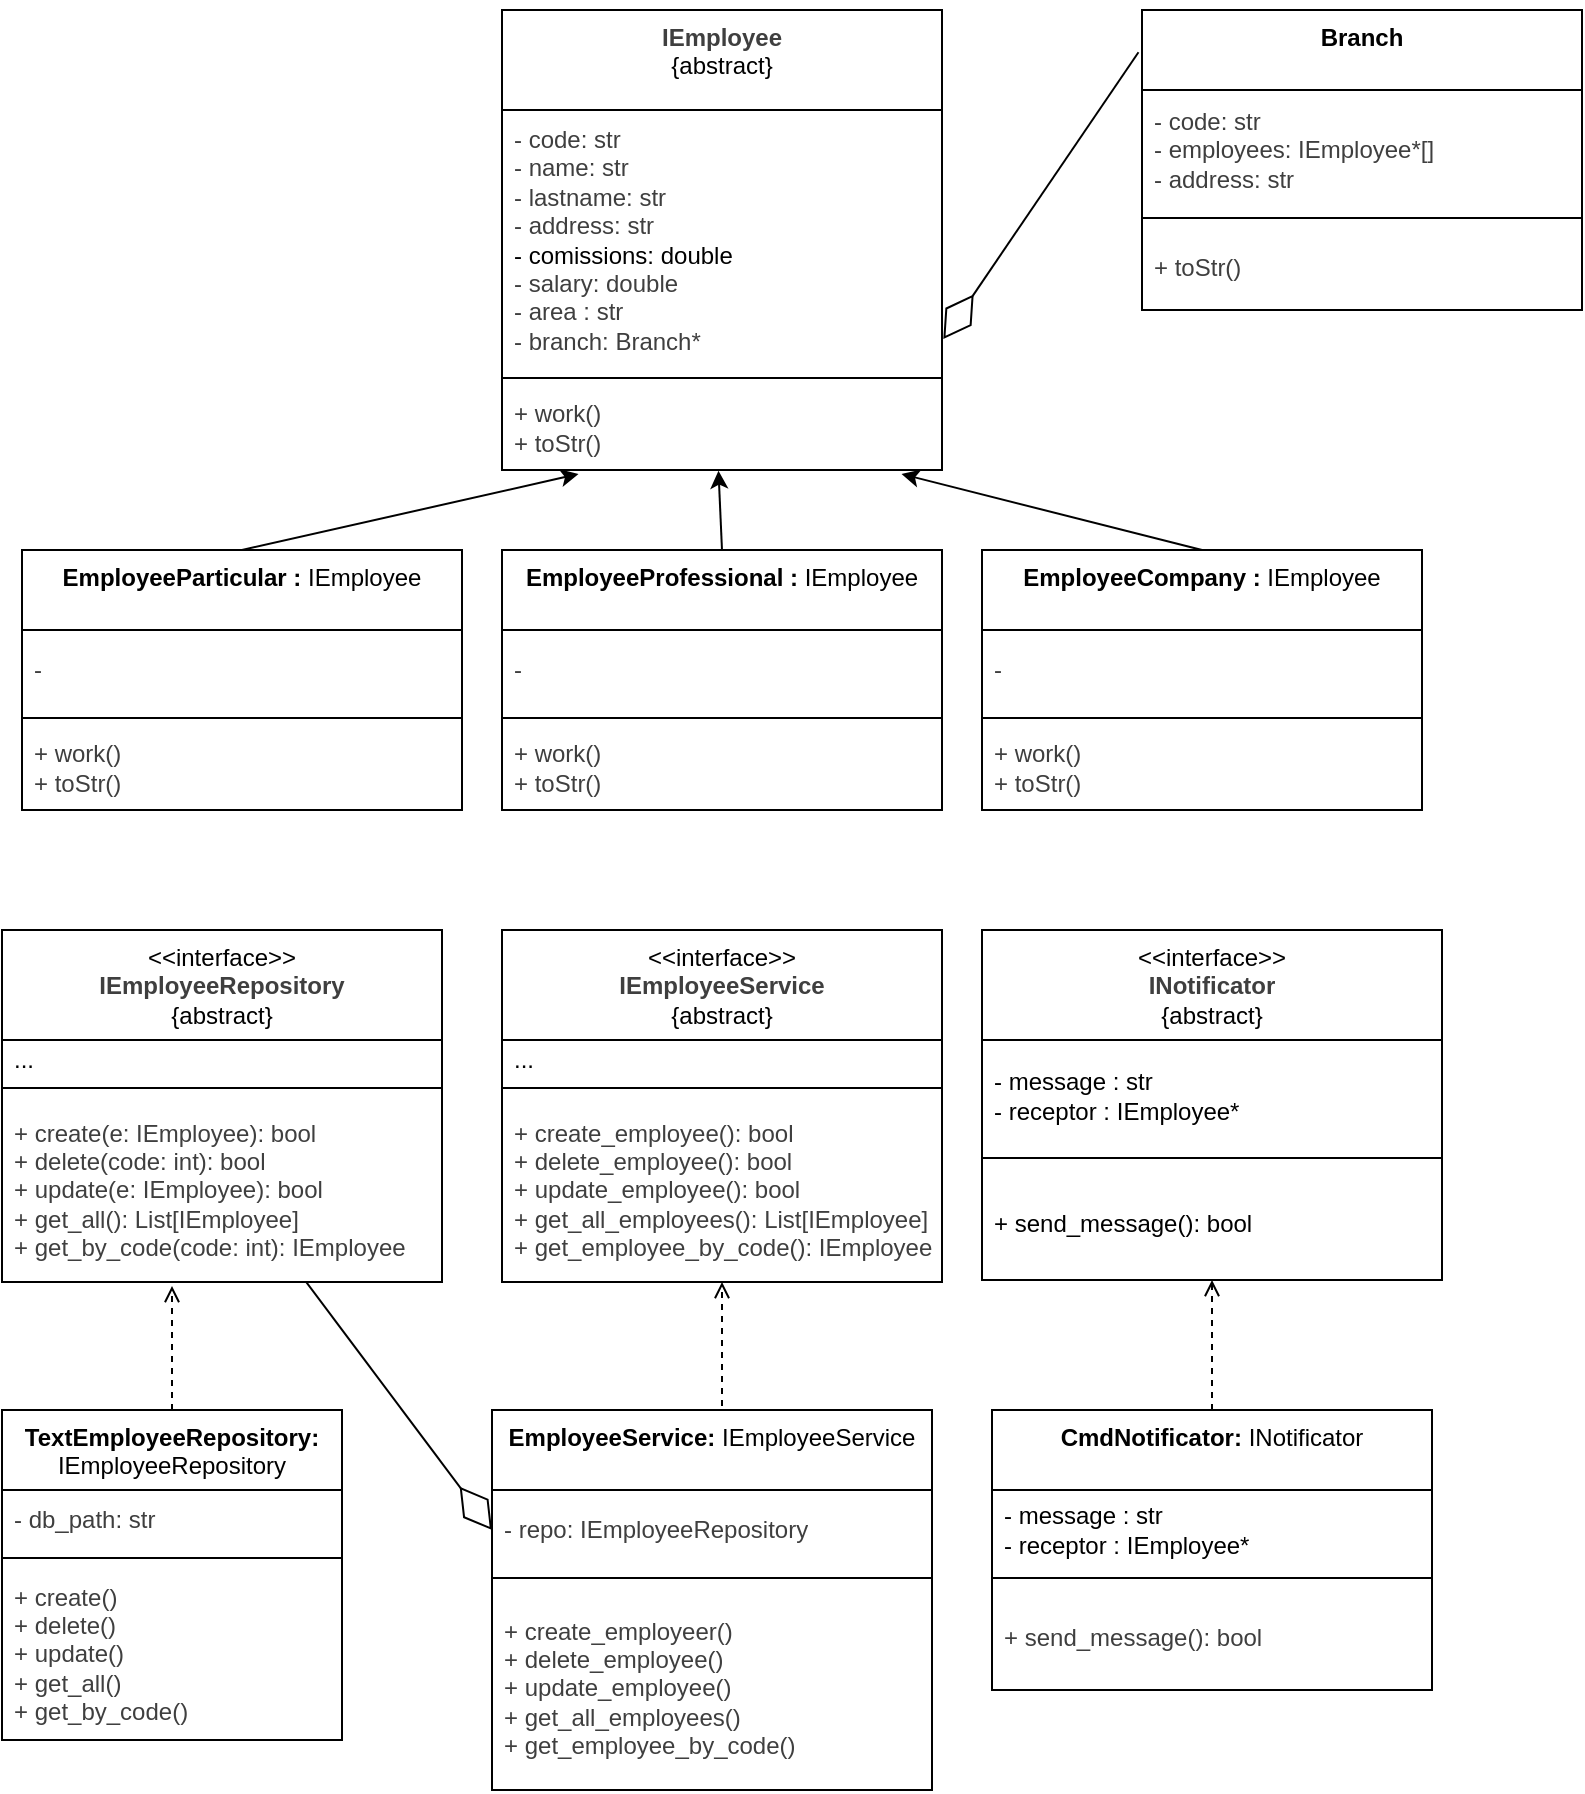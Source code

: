 <mxfile>
    <diagram id="Zb9JdN44imxv4ZILkU1i" name="Page-1">
        <mxGraphModel dx="1004" dy="607" grid="1" gridSize="10" guides="1" tooltips="1" connect="1" arrows="1" fold="1" page="1" pageScale="1" pageWidth="850" pageHeight="1100" math="0" shadow="0">
            <root>
                <mxCell id="0"/>
                <mxCell id="1" parent="0"/>
                <mxCell id="2" value="&amp;lt;&amp;lt;interface&amp;gt;&amp;gt;&lt;br&gt;&lt;span style=&quot;color: rgb(63, 63, 63);&quot;&gt;&lt;b&gt;IEmployeeRepository&lt;/b&gt;&lt;/span&gt;&lt;br&gt;{abstract}" style="swimlane;fontStyle=0;align=center;verticalAlign=top;childLayout=stackLayout;horizontal=1;startSize=55;horizontalStack=0;resizeParent=1;resizeParentMax=0;resizeLast=0;collapsible=0;marginBottom=0;html=1;whiteSpace=wrap;" parent="1" vertex="1">
                    <mxGeometry x="30" y="600" width="220" height="176" as="geometry"/>
                </mxCell>
                <mxCell id="3" value="..." style="text;html=1;strokeColor=none;fillColor=none;align=left;verticalAlign=middle;spacingLeft=4;spacingRight=4;overflow=hidden;rotatable=0;points=[[0,0.5],[1,0.5]];portConstraint=eastwest;whiteSpace=wrap;" parent="2" vertex="1">
                    <mxGeometry y="55" width="220" height="20" as="geometry"/>
                </mxCell>
                <mxCell id="4" value="" style="line;strokeWidth=1;fillColor=none;align=left;verticalAlign=middle;spacingTop=-1;spacingLeft=3;spacingRight=3;rotatable=0;labelPosition=right;points=[];portConstraint=eastwest;" parent="2" vertex="1">
                    <mxGeometry y="75" width="220" height="8" as="geometry"/>
                </mxCell>
                <mxCell id="5" value="&lt;span style=&quot;color: rgb(63, 63, 63); text-align: center;&quot;&gt;+ create(e: IEmployee): bool&lt;/span&gt;&lt;br style=&quot;color: rgb(63, 63, 63); text-align: center;&quot;&gt;&lt;span style=&quot;color: rgb(63, 63, 63); text-align: center;&quot;&gt;+ delete(code: int): bool&lt;/span&gt;&lt;br style=&quot;color: rgb(63, 63, 63); text-align: center;&quot;&gt;&lt;span style=&quot;color: rgb(63, 63, 63); text-align: center;&quot;&gt;+ update(e: IEmployee): bool&lt;/span&gt;&lt;br style=&quot;color: rgb(63, 63, 63); text-align: center;&quot;&gt;&lt;span style=&quot;color: rgb(63, 63, 63); text-align: center;&quot;&gt;+ get_all(): List[IEmployee]&lt;/span&gt;&lt;br style=&quot;color: rgb(63, 63, 63); text-align: center;&quot;&gt;&lt;span style=&quot;color: rgb(63, 63, 63); text-align: center;&quot;&gt;+ get_by_code(code: int): IEmployee&lt;/span&gt;" style="text;html=1;strokeColor=none;fillColor=none;align=left;verticalAlign=middle;spacingLeft=4;spacingRight=4;overflow=hidden;rotatable=0;points=[[0,0.5],[1,0.5]];portConstraint=eastwest;whiteSpace=wrap;" parent="2" vertex="1">
                    <mxGeometry y="83" width="220" height="93" as="geometry"/>
                </mxCell>
                <mxCell id="6" value="&lt;span style=&quot;color: rgb(0, 0, 0);&quot;&gt;&lt;b&gt;TextEmployeeRepository:&lt;/b&gt;&lt;/span&gt;&lt;div&gt;&lt;span style=&quot;color: rgb(0, 0, 0);&quot;&gt;IEmployeeRepository&lt;/span&gt;&lt;/div&gt;" style="swimlane;fontStyle=0;align=center;verticalAlign=top;childLayout=stackLayout;horizontal=1;startSize=40;horizontalStack=0;resizeParent=1;resizeParentMax=0;resizeLast=0;collapsible=0;marginBottom=0;html=1;whiteSpace=wrap;" parent="1" vertex="1">
                    <mxGeometry x="30" y="840" width="170" height="165" as="geometry"/>
                </mxCell>
                <mxCell id="7" value="&lt;span style=&quot;color: rgb(63, 63, 63); text-align: center;&quot;&gt;- db_path: str&lt;/span&gt;" style="text;html=1;strokeColor=none;fillColor=none;align=left;verticalAlign=middle;spacingLeft=4;spacingRight=4;overflow=hidden;rotatable=0;points=[[0,0.5],[1,0.5]];portConstraint=eastwest;whiteSpace=wrap;" parent="6" vertex="1">
                    <mxGeometry y="40" width="170" height="30" as="geometry"/>
                </mxCell>
                <mxCell id="8" value="" style="line;strokeWidth=1;fillColor=none;align=left;verticalAlign=middle;spacingTop=-1;spacingLeft=3;spacingRight=3;rotatable=0;labelPosition=right;points=[];portConstraint=eastwest;" parent="6" vertex="1">
                    <mxGeometry y="70" width="170" height="8" as="geometry"/>
                </mxCell>
                <mxCell id="9" value="&lt;span style=&quot;color: rgb(63, 63, 63); text-align: center;&quot;&gt;+ create()&lt;/span&gt;&lt;br style=&quot;color: rgb(63, 63, 63); text-align: center;&quot;&gt;&lt;span style=&quot;color: rgb(63, 63, 63); text-align: center;&quot;&gt;+ delete()&lt;/span&gt;&lt;br style=&quot;color: rgb(63, 63, 63); text-align: center;&quot;&gt;&lt;span style=&quot;color: rgb(63, 63, 63); text-align: center;&quot;&gt;+ update()&lt;/span&gt;&lt;br style=&quot;color: rgb(63, 63, 63); text-align: center;&quot;&gt;&lt;span style=&quot;color: rgb(63, 63, 63); text-align: center;&quot;&gt;+ get_all()&lt;/span&gt;&lt;br style=&quot;color: rgb(63, 63, 63); text-align: center;&quot;&gt;&lt;span style=&quot;color: rgb(63, 63, 63); text-align: center;&quot;&gt;+ get_by_code()&lt;/span&gt;" style="text;html=1;strokeColor=none;fillColor=none;align=left;verticalAlign=middle;spacingLeft=4;spacingRight=4;overflow=hidden;rotatable=0;points=[[0,0.5],[1,0.5]];portConstraint=eastwest;whiteSpace=wrap;" parent="6" vertex="1">
                    <mxGeometry y="78" width="170" height="87" as="geometry"/>
                </mxCell>
                <mxCell id="10" style="endArrow=open;dashed=1;" parent="1" source="6" edge="1">
                    <mxGeometry relative="1" as="geometry">
                        <mxPoint x="95" y="720" as="sourcePoint"/>
                        <mxPoint x="115" y="778" as="targetPoint"/>
                    </mxGeometry>
                </mxCell>
                <mxCell id="11" value="&lt;span style=&quot;color: rgb(0, 0, 0);&quot;&gt;&lt;b&gt;EmployeeParticular : &lt;/b&gt;IEmployee&lt;/span&gt;" style="swimlane;fontStyle=0;align=center;verticalAlign=top;childLayout=stackLayout;horizontal=1;startSize=40;horizontalStack=0;resizeParent=1;resizeParentMax=0;resizeLast=0;collapsible=0;marginBottom=0;html=1;whiteSpace=wrap;" parent="1" vertex="1">
                    <mxGeometry x="40" y="410" width="220" height="130" as="geometry"/>
                </mxCell>
                <mxCell id="56" value="&lt;span style=&quot;color: rgb(63, 63, 63); text-align: center;&quot;&gt;-&amp;nbsp;&lt;/span&gt;" style="text;html=1;strokeColor=none;fillColor=none;align=left;verticalAlign=middle;spacingLeft=4;spacingRight=4;overflow=hidden;rotatable=0;points=[[0,0.5],[1,0.5]];portConstraint=eastwest;whiteSpace=wrap;" parent="11" vertex="1">
                    <mxGeometry y="40" width="220" height="40" as="geometry"/>
                </mxCell>
                <mxCell id="13" value="" style="line;strokeWidth=1;fillColor=none;align=left;verticalAlign=middle;spacingTop=-1;spacingLeft=3;spacingRight=3;rotatable=0;labelPosition=right;points=[];portConstraint=eastwest;" parent="11" vertex="1">
                    <mxGeometry y="80" width="220" height="8" as="geometry"/>
                </mxCell>
                <mxCell id="14" value="&lt;span style=&quot;color: rgb(63, 63, 63); text-align: center;&quot;&gt;+ work()&lt;/span&gt;&lt;div&gt;&lt;span style=&quot;color: rgb(63, 63, 63); text-align: center;&quot;&gt;+ toStr()&lt;/span&gt;&lt;/div&gt;" style="text;html=1;strokeColor=none;fillColor=none;align=left;verticalAlign=middle;spacingLeft=4;spacingRight=4;overflow=hidden;rotatable=0;points=[[0,0.5],[1,0.5]];portConstraint=eastwest;whiteSpace=wrap;" parent="11" vertex="1">
                    <mxGeometry y="88" width="220" height="42" as="geometry"/>
                </mxCell>
                <mxCell id="27" value="&amp;lt;&amp;lt;interface&amp;gt;&amp;gt;&lt;br&gt;&lt;span style=&quot;color: rgb(63, 63, 63);&quot;&gt;&lt;b&gt;IEmployeeService&lt;/b&gt;&lt;/span&gt;&lt;br&gt;{abstract}" style="swimlane;fontStyle=0;align=center;verticalAlign=top;childLayout=stackLayout;horizontal=1;startSize=55;horizontalStack=0;resizeParent=1;resizeParentMax=0;resizeLast=0;collapsible=0;marginBottom=0;html=1;whiteSpace=wrap;" parent="1" vertex="1">
                    <mxGeometry x="280" y="600" width="220" height="176" as="geometry"/>
                </mxCell>
                <mxCell id="28" value="..." style="text;html=1;strokeColor=none;fillColor=none;align=left;verticalAlign=middle;spacingLeft=4;spacingRight=4;overflow=hidden;rotatable=0;points=[[0,0.5],[1,0.5]];portConstraint=eastwest;whiteSpace=wrap;" parent="27" vertex="1">
                    <mxGeometry y="55" width="220" height="20" as="geometry"/>
                </mxCell>
                <mxCell id="29" value="" style="line;strokeWidth=1;fillColor=none;align=left;verticalAlign=middle;spacingTop=-1;spacingLeft=3;spacingRight=3;rotatable=0;labelPosition=right;points=[];portConstraint=eastwest;" parent="27" vertex="1">
                    <mxGeometry y="75" width="220" height="8" as="geometry"/>
                </mxCell>
                <mxCell id="30" value="&lt;span style=&quot;color: rgb(63, 63, 63); text-align: center;&quot;&gt;+ create_employee(): bool&lt;/span&gt;&lt;br style=&quot;color: rgb(63, 63, 63); text-align: center;&quot;&gt;&lt;span style=&quot;color: rgb(63, 63, 63); text-align: center;&quot;&gt;+ delete_employee(): bool&lt;/span&gt;&lt;br style=&quot;color: rgb(63, 63, 63); text-align: center;&quot;&gt;&lt;span style=&quot;color: rgb(63, 63, 63); text-align: center;&quot;&gt;+ update_employee(): bool&lt;/span&gt;&lt;br style=&quot;color: rgb(63, 63, 63); text-align: center;&quot;&gt;&lt;span style=&quot;color: rgb(63, 63, 63); text-align: center;&quot;&gt;+ get_all_employees(): List[IEmployee]&lt;/span&gt;&lt;br style=&quot;color: rgb(63, 63, 63); text-align: center;&quot;&gt;&lt;span style=&quot;color: rgb(63, 63, 63); text-align: center;&quot;&gt;+ get_employee_by_code(): IEmployee&lt;/span&gt;" style="text;html=1;strokeColor=none;fillColor=none;align=left;verticalAlign=middle;spacingLeft=4;spacingRight=4;overflow=hidden;rotatable=0;points=[[0,0.5],[1,0.5]];portConstraint=eastwest;whiteSpace=wrap;" parent="27" vertex="1">
                    <mxGeometry y="83" width="220" height="93" as="geometry"/>
                </mxCell>
                <mxCell id="33" style="endArrow=open;dashed=1;" parent="1" target="30" edge="1">
                    <mxGeometry relative="1" as="geometry">
                        <mxPoint x="390" y="850" as="sourcePoint"/>
                        <mxPoint x="391" y="830" as="targetPoint"/>
                    </mxGeometry>
                </mxCell>
                <mxCell id="34" value="" style="endArrow=diamondThin;endFill=0;endSize=24;html=1;exitX=0.692;exitY=1.002;exitDx=0;exitDy=0;exitPerimeter=0;entryX=0;entryY=0.5;entryDx=0;entryDy=0;" parent="1" source="5" target="66" edge="1">
                    <mxGeometry width="160" relative="1" as="geometry">
                        <mxPoint x="340" y="800" as="sourcePoint"/>
                        <mxPoint x="280" y="870" as="targetPoint"/>
                    </mxGeometry>
                </mxCell>
                <mxCell id="41" value="&lt;span style=&quot;color: rgb(63, 63, 63);&quot;&gt;&lt;b&gt;IEmployee&lt;/b&gt;&lt;/span&gt;&lt;div&gt;&lt;span style=&quot;color: rgb(0, 0, 0);&quot;&gt;{abstract}&lt;/span&gt;&lt;/div&gt;" style="swimlane;fontStyle=0;align=center;verticalAlign=top;childLayout=stackLayout;horizontal=1;startSize=50;horizontalStack=0;resizeParent=1;resizeParentMax=0;resizeLast=0;collapsible=0;marginBottom=0;html=1;whiteSpace=wrap;" parent="1" vertex="1">
                    <mxGeometry x="280" y="140" width="220" height="230" as="geometry"/>
                </mxCell>
                <mxCell id="42" value="&lt;span style=&quot;color: rgb(63, 63, 63); text-align: center;&quot;&gt;- code: str&lt;/span&gt;&lt;br style=&quot;color: rgb(63, 63, 63); text-align: center;&quot;&gt;&lt;span style=&quot;color: rgb(63, 63, 63); text-align: center;&quot;&gt;- name: str&lt;/span&gt;&lt;br style=&quot;color: rgb(63, 63, 63); text-align: center;&quot;&gt;&lt;span style=&quot;color: rgb(63, 63, 63); text-align: center;&quot;&gt;- lastname: str&lt;/span&gt;&lt;br style=&quot;color: rgb(63, 63, 63); text-align: center;&quot;&gt;&lt;span style=&quot;color: rgb(63, 63, 63); text-align: center;&quot;&gt;- address: str&lt;/span&gt;&lt;div&gt;&lt;div style=&quot;text-align: center;&quot;&gt;- comissions: double&lt;/div&gt;&lt;div&gt;&lt;div&gt;&lt;span style=&quot;color: rgb(63, 63, 63); text-align: center;&quot;&gt;- salary: double&lt;/span&gt;&lt;/div&gt;&lt;/div&gt;&lt;/div&gt;&lt;div&gt;&lt;span style=&quot;color: rgb(63, 63, 63); text-align: center;&quot;&gt;- area : str&lt;/span&gt;&lt;/div&gt;&lt;div&gt;&lt;span style=&quot;color: rgb(63, 63, 63); text-align: center;&quot;&gt;- branch: Branch*&lt;/span&gt;&lt;/div&gt;" style="text;html=1;strokeColor=none;fillColor=none;align=left;verticalAlign=middle;spacingLeft=4;spacingRight=4;overflow=hidden;rotatable=0;points=[[0,0.5],[1,0.5]];portConstraint=eastwest;whiteSpace=wrap;" parent="41" vertex="1">
                    <mxGeometry y="50" width="220" height="130" as="geometry"/>
                </mxCell>
                <mxCell id="43" value="" style="line;strokeWidth=1;fillColor=none;align=left;verticalAlign=middle;spacingTop=-1;spacingLeft=3;spacingRight=3;rotatable=0;labelPosition=right;points=[];portConstraint=eastwest;" parent="41" vertex="1">
                    <mxGeometry y="180" width="220" height="8" as="geometry"/>
                </mxCell>
                <mxCell id="44" value="&lt;span style=&quot;color: rgb(63, 63, 63); text-align: center;&quot;&gt;+ work()&lt;/span&gt;&lt;br style=&quot;color: rgb(63, 63, 63); text-align: center;&quot;&gt;&lt;span style=&quot;color: rgb(63, 63, 63); text-align: center;&quot;&gt;+ toStr()&lt;/span&gt;" style="text;html=1;strokeColor=none;fillColor=none;align=left;verticalAlign=middle;spacingLeft=4;spacingRight=4;overflow=hidden;rotatable=0;points=[[0,0.5],[1,0.5]];portConstraint=eastwest;whiteSpace=wrap;" parent="41" vertex="1">
                    <mxGeometry y="188" width="220" height="42" as="geometry"/>
                </mxCell>
                <mxCell id="45" style="edgeStyle=none;html=1;exitX=0.5;exitY=0;exitDx=0;exitDy=0;entryX=0.174;entryY=1.048;entryDx=0;entryDy=0;entryPerimeter=0;" parent="1" source="11" target="44" edge="1">
                    <mxGeometry relative="1" as="geometry"/>
                </mxCell>
                <mxCell id="46" value="&lt;span style=&quot;color: rgb(0, 0, 0);&quot;&gt;&lt;b&gt;EmployeeProfessional : &lt;/b&gt;IEmployee&lt;/span&gt;" style="swimlane;fontStyle=0;align=center;verticalAlign=top;childLayout=stackLayout;horizontal=1;startSize=40;horizontalStack=0;resizeParent=1;resizeParentMax=0;resizeLast=0;collapsible=0;marginBottom=0;html=1;whiteSpace=wrap;" parent="1" vertex="1">
                    <mxGeometry x="280" y="410" width="220" height="130" as="geometry"/>
                </mxCell>
                <mxCell id="47" value="&lt;span style=&quot;color: rgb(63, 63, 63); text-align: center;&quot;&gt;-&amp;nbsp;&lt;/span&gt;" style="text;html=1;strokeColor=none;fillColor=none;align=left;verticalAlign=middle;spacingLeft=4;spacingRight=4;overflow=hidden;rotatable=0;points=[[0,0.5],[1,0.5]];portConstraint=eastwest;whiteSpace=wrap;" parent="46" vertex="1">
                    <mxGeometry y="40" width="220" height="40" as="geometry"/>
                </mxCell>
                <mxCell id="48" value="" style="line;strokeWidth=1;fillColor=none;align=left;verticalAlign=middle;spacingTop=-1;spacingLeft=3;spacingRight=3;rotatable=0;labelPosition=right;points=[];portConstraint=eastwest;" parent="46" vertex="1">
                    <mxGeometry y="80" width="220" height="8" as="geometry"/>
                </mxCell>
                <mxCell id="49" value="&lt;span style=&quot;color: rgb(63, 63, 63); text-align: center;&quot;&gt;+ work()&lt;/span&gt;&lt;br style=&quot;color: rgb(63, 63, 63); text-align: center;&quot;&gt;&lt;span style=&quot;color: rgb(63, 63, 63); text-align: center;&quot;&gt;+ toStr()&lt;/span&gt;" style="text;html=1;strokeColor=none;fillColor=none;align=left;verticalAlign=middle;spacingLeft=4;spacingRight=4;overflow=hidden;rotatable=0;points=[[0,0.5],[1,0.5]];portConstraint=eastwest;whiteSpace=wrap;" parent="46" vertex="1">
                    <mxGeometry y="88" width="220" height="42" as="geometry"/>
                </mxCell>
                <mxCell id="50" value="&lt;span style=&quot;color: rgb(0, 0, 0);&quot;&gt;&lt;b&gt;EmployeeCompany : &lt;/b&gt;IEmployee&lt;/span&gt;" style="swimlane;fontStyle=0;align=center;verticalAlign=top;childLayout=stackLayout;horizontal=1;startSize=40;horizontalStack=0;resizeParent=1;resizeParentMax=0;resizeLast=0;collapsible=0;marginBottom=0;html=1;whiteSpace=wrap;" parent="1" vertex="1">
                    <mxGeometry x="520" y="410" width="220" height="130" as="geometry"/>
                </mxCell>
                <mxCell id="51" value="&lt;span style=&quot;color: rgb(63, 63, 63); text-align: center;&quot;&gt;-&amp;nbsp;&lt;/span&gt;" style="text;html=1;strokeColor=none;fillColor=none;align=left;verticalAlign=middle;spacingLeft=4;spacingRight=4;overflow=hidden;rotatable=0;points=[[0,0.5],[1,0.5]];portConstraint=eastwest;whiteSpace=wrap;" parent="50" vertex="1">
                    <mxGeometry y="40" width="220" height="40" as="geometry"/>
                </mxCell>
                <mxCell id="52" value="" style="line;strokeWidth=1;fillColor=none;align=left;verticalAlign=middle;spacingTop=-1;spacingLeft=3;spacingRight=3;rotatable=0;labelPosition=right;points=[];portConstraint=eastwest;" parent="50" vertex="1">
                    <mxGeometry y="80" width="220" height="8" as="geometry"/>
                </mxCell>
                <mxCell id="53" value="&lt;span style=&quot;color: rgb(63, 63, 63); text-align: center;&quot;&gt;+ work()&lt;/span&gt;&lt;br style=&quot;color: rgb(63, 63, 63); text-align: center;&quot;&gt;&lt;span style=&quot;color: rgb(63, 63, 63); text-align: center;&quot;&gt;+ toStr()&lt;/span&gt;" style="text;html=1;strokeColor=none;fillColor=none;align=left;verticalAlign=middle;spacingLeft=4;spacingRight=4;overflow=hidden;rotatable=0;points=[[0,0.5],[1,0.5]];portConstraint=eastwest;whiteSpace=wrap;" parent="50" vertex="1">
                    <mxGeometry y="88" width="220" height="42" as="geometry"/>
                </mxCell>
                <mxCell id="54" style="edgeStyle=none;html=1;exitX=0.5;exitY=0;exitDx=0;exitDy=0;entryX=0.492;entryY=1.008;entryDx=0;entryDy=0;entryPerimeter=0;" parent="1" source="46" target="44" edge="1">
                    <mxGeometry relative="1" as="geometry">
                        <mxPoint x="390" y="360" as="targetPoint"/>
                    </mxGeometry>
                </mxCell>
                <mxCell id="55" style="edgeStyle=none;html=1;exitX=0.5;exitY=0;exitDx=0;exitDy=0;entryX=0.908;entryY=1.048;entryDx=0;entryDy=0;entryPerimeter=0;" parent="1" source="50" target="44" edge="1">
                    <mxGeometry relative="1" as="geometry"/>
                </mxCell>
                <mxCell id="65" value="&lt;span style=&quot;color: rgb(0, 0, 0);&quot;&gt;&lt;b&gt;EmployeeService: &lt;/b&gt;IEmployeeService&lt;/span&gt;" style="swimlane;fontStyle=0;align=center;verticalAlign=top;childLayout=stackLayout;horizontal=1;startSize=40;horizontalStack=0;resizeParent=1;resizeParentMax=0;resizeLast=0;collapsible=0;marginBottom=0;html=1;whiteSpace=wrap;" parent="1" vertex="1">
                    <mxGeometry x="275" y="840" width="220" height="190" as="geometry"/>
                </mxCell>
                <mxCell id="66" value="&lt;span style=&quot;color: rgb(63, 63, 63); text-align: center;&quot;&gt;- repo: IEmployeeRepository&lt;/span&gt;" style="text;html=1;strokeColor=none;fillColor=none;align=left;verticalAlign=middle;spacingLeft=4;spacingRight=4;overflow=hidden;rotatable=0;points=[[0,0.5],[1,0.5]];portConstraint=eastwest;whiteSpace=wrap;" parent="65" vertex="1">
                    <mxGeometry y="40" width="220" height="40" as="geometry"/>
                </mxCell>
                <mxCell id="67" value="" style="line;strokeWidth=1;fillColor=none;align=left;verticalAlign=middle;spacingTop=-1;spacingLeft=3;spacingRight=3;rotatable=0;labelPosition=right;points=[];portConstraint=eastwest;" parent="65" vertex="1">
                    <mxGeometry y="80" width="220" height="8" as="geometry"/>
                </mxCell>
                <mxCell id="68" value="&lt;span style=&quot;color: rgb(63, 63, 63); text-align: center;&quot;&gt;+ create_employeer()&lt;/span&gt;&lt;br style=&quot;color: rgb(63, 63, 63); text-align: center;&quot;&gt;&lt;span style=&quot;color: rgb(63, 63, 63); text-align: center;&quot;&gt;+ delete_employee()&lt;/span&gt;&lt;br style=&quot;color: rgb(63, 63, 63); text-align: center;&quot;&gt;&lt;span style=&quot;color: rgb(63, 63, 63); text-align: center;&quot;&gt;+ update_employee()&lt;/span&gt;&lt;br style=&quot;color: rgb(63, 63, 63); text-align: center;&quot;&gt;&lt;span style=&quot;color: rgb(63, 63, 63); text-align: center;&quot;&gt;+ get_all_employees()&lt;/span&gt;&lt;br style=&quot;color: rgb(63, 63, 63); text-align: center;&quot;&gt;&lt;span style=&quot;color: rgb(63, 63, 63); text-align: center;&quot;&gt;+ get_employee_by_code()&lt;/span&gt;" style="text;html=1;strokeColor=none;fillColor=none;align=left;verticalAlign=middle;spacingLeft=4;spacingRight=4;overflow=hidden;rotatable=0;points=[[0,0.5],[1,0.5]];portConstraint=eastwest;whiteSpace=wrap;" parent="65" vertex="1">
                    <mxGeometry y="88" width="220" height="102" as="geometry"/>
                </mxCell>
                <mxCell id="69" value="&lt;span style=&quot;color: rgb(0, 0, 0);&quot;&gt;&lt;b&gt;Branch&lt;/b&gt;&lt;/span&gt;" style="swimlane;fontStyle=0;align=center;verticalAlign=top;childLayout=stackLayout;horizontal=1;startSize=40;horizontalStack=0;resizeParent=1;resizeParentMax=0;resizeLast=0;collapsible=0;marginBottom=0;html=1;whiteSpace=wrap;" parent="1" vertex="1">
                    <mxGeometry x="600" y="140" width="220" height="150" as="geometry"/>
                </mxCell>
                <mxCell id="70" value="&lt;span style=&quot;color: rgb(63, 63, 63); text-align: center;&quot;&gt;- code: str&lt;/span&gt;&lt;div&gt;&lt;span style=&quot;color: rgb(63, 63, 63); text-align: center;&quot;&gt;- employees: IEmployee*[]&lt;/span&gt;&lt;/div&gt;&lt;div&gt;&lt;span style=&quot;color: rgb(63, 63, 63); text-align: center;&quot;&gt;- address: str&lt;/span&gt;&lt;/div&gt;" style="text;html=1;strokeColor=none;fillColor=none;align=left;verticalAlign=middle;spacingLeft=4;spacingRight=4;overflow=hidden;rotatable=0;points=[[0,0.5],[1,0.5]];portConstraint=eastwest;whiteSpace=wrap;" parent="69" vertex="1">
                    <mxGeometry y="40" width="220" height="60" as="geometry"/>
                </mxCell>
                <mxCell id="71" value="" style="line;strokeWidth=1;fillColor=none;align=left;verticalAlign=middle;spacingTop=-1;spacingLeft=3;spacingRight=3;rotatable=0;labelPosition=right;points=[];portConstraint=eastwest;" parent="69" vertex="1">
                    <mxGeometry y="100" width="220" height="8" as="geometry"/>
                </mxCell>
                <mxCell id="72" value="&lt;span style=&quot;color: rgb(63, 63, 63); text-align: center;&quot;&gt;+ toStr()&lt;/span&gt;" style="text;html=1;strokeColor=none;fillColor=none;align=left;verticalAlign=middle;spacingLeft=4;spacingRight=4;overflow=hidden;rotatable=0;points=[[0,0.5],[1,0.5]];portConstraint=eastwest;whiteSpace=wrap;" parent="69" vertex="1">
                    <mxGeometry y="108" width="220" height="42" as="geometry"/>
                </mxCell>
                <mxCell id="73" value="" style="endArrow=diamondThin;endFill=0;endSize=24;html=1;exitX=-0.008;exitY=0.141;exitDx=0;exitDy=0;exitPerimeter=0;entryX=1.003;entryY=0.881;entryDx=0;entryDy=0;entryPerimeter=0;" parent="1" source="69" target="42" edge="1">
                    <mxGeometry width="160" relative="1" as="geometry">
                        <mxPoint x="600" y="200" as="sourcePoint"/>
                        <mxPoint x="698" y="294" as="targetPoint"/>
                    </mxGeometry>
                </mxCell>
                <mxCell id="74" value="&amp;lt;&amp;lt;interface&amp;gt;&amp;gt;&lt;br&gt;&lt;span style=&quot;color: rgb(63, 63, 63);&quot;&gt;&lt;b&gt;INotificator&lt;/b&gt;&lt;/span&gt;&lt;br&gt;{abstract}" style="swimlane;fontStyle=0;align=center;verticalAlign=top;childLayout=stackLayout;horizontal=1;startSize=55;horizontalStack=0;resizeParent=1;resizeParentMax=0;resizeLast=0;collapsible=0;marginBottom=0;html=1;whiteSpace=wrap;" parent="1" vertex="1">
                    <mxGeometry x="520" y="600" width="230" height="175" as="geometry"/>
                </mxCell>
                <mxCell id="75" value="- message : str&lt;div&gt;- receptor : IEmployee*&lt;/div&gt;" style="text;html=1;strokeColor=none;fillColor=none;align=left;verticalAlign=middle;spacingLeft=4;spacingRight=4;overflow=hidden;rotatable=0;points=[[0,0.5],[1,0.5]];portConstraint=eastwest;whiteSpace=wrap;" parent="74" vertex="1">
                    <mxGeometry y="55" width="230" height="55" as="geometry"/>
                </mxCell>
                <mxCell id="76" value="" style="line;strokeWidth=1;fillColor=none;align=left;verticalAlign=middle;spacingTop=-1;spacingLeft=3;spacingRight=3;rotatable=0;labelPosition=right;points=[];portConstraint=eastwest;" parent="74" vertex="1">
                    <mxGeometry y="110" width="230" height="8" as="geometry"/>
                </mxCell>
                <mxCell id="77" value="&lt;div&gt;&lt;span style=&quot;text-align: center; background-color: transparent;&quot;&gt;+ send_message(): bool&lt;/span&gt;&lt;/div&gt;" style="text;html=1;strokeColor=none;fillColor=none;align=left;verticalAlign=middle;spacingLeft=4;spacingRight=4;overflow=hidden;rotatable=0;points=[[0,0.5],[1,0.5]];portConstraint=eastwest;whiteSpace=wrap;" parent="74" vertex="1">
                    <mxGeometry y="118" width="230" height="57" as="geometry"/>
                </mxCell>
                <mxCell id="78" style="endArrow=open;dashed=1;exitX=0.5;exitY=0;exitDx=0;exitDy=0;" parent="1" source="79" target="77" edge="1">
                    <mxGeometry relative="1" as="geometry">
                        <mxPoint x="630" y="850" as="sourcePoint"/>
                        <mxPoint x="631" y="830" as="targetPoint"/>
                    </mxGeometry>
                </mxCell>
                <mxCell id="79" value="&lt;span style=&quot;color: rgb(0, 0, 0);&quot;&gt;&lt;b&gt;CmdNotificator: &lt;/b&gt;INotificator&lt;/span&gt;" style="swimlane;fontStyle=0;align=center;verticalAlign=top;childLayout=stackLayout;horizontal=1;startSize=40;horizontalStack=0;resizeParent=1;resizeParentMax=0;resizeLast=0;collapsible=0;marginBottom=0;html=1;whiteSpace=wrap;" parent="1" vertex="1">
                    <mxGeometry x="525" y="840" width="220" height="140" as="geometry"/>
                </mxCell>
                <mxCell id="80" value="&lt;span style=&quot;color: rgb(0, 0, 0);&quot;&gt;- message : str&lt;/span&gt;&lt;div&gt;- receptor : IEmployee*&lt;/div&gt;" style="text;html=1;strokeColor=none;fillColor=none;align=left;verticalAlign=middle;spacingLeft=4;spacingRight=4;overflow=hidden;rotatable=0;points=[[0,0.5],[1,0.5]];portConstraint=eastwest;whiteSpace=wrap;" parent="79" vertex="1">
                    <mxGeometry y="40" width="220" height="40" as="geometry"/>
                </mxCell>
                <mxCell id="81" value="" style="line;strokeWidth=1;fillColor=none;align=left;verticalAlign=middle;spacingTop=-1;spacingLeft=3;spacingRight=3;rotatable=0;labelPosition=right;points=[];portConstraint=eastwest;" parent="79" vertex="1">
                    <mxGeometry y="80" width="220" height="8" as="geometry"/>
                </mxCell>
                <mxCell id="82" value="&lt;span style=&quot;color: rgb(63, 63, 63); text-align: center;&quot;&gt;+ send_message(): bool&lt;/span&gt;" style="text;html=1;strokeColor=none;fillColor=none;align=left;verticalAlign=middle;spacingLeft=4;spacingRight=4;overflow=hidden;rotatable=0;points=[[0,0.5],[1,0.5]];portConstraint=eastwest;whiteSpace=wrap;" parent="79" vertex="1">
                    <mxGeometry y="88" width="220" height="52" as="geometry"/>
                </mxCell>
            </root>
        </mxGraphModel>
    </diagram>
</mxfile>